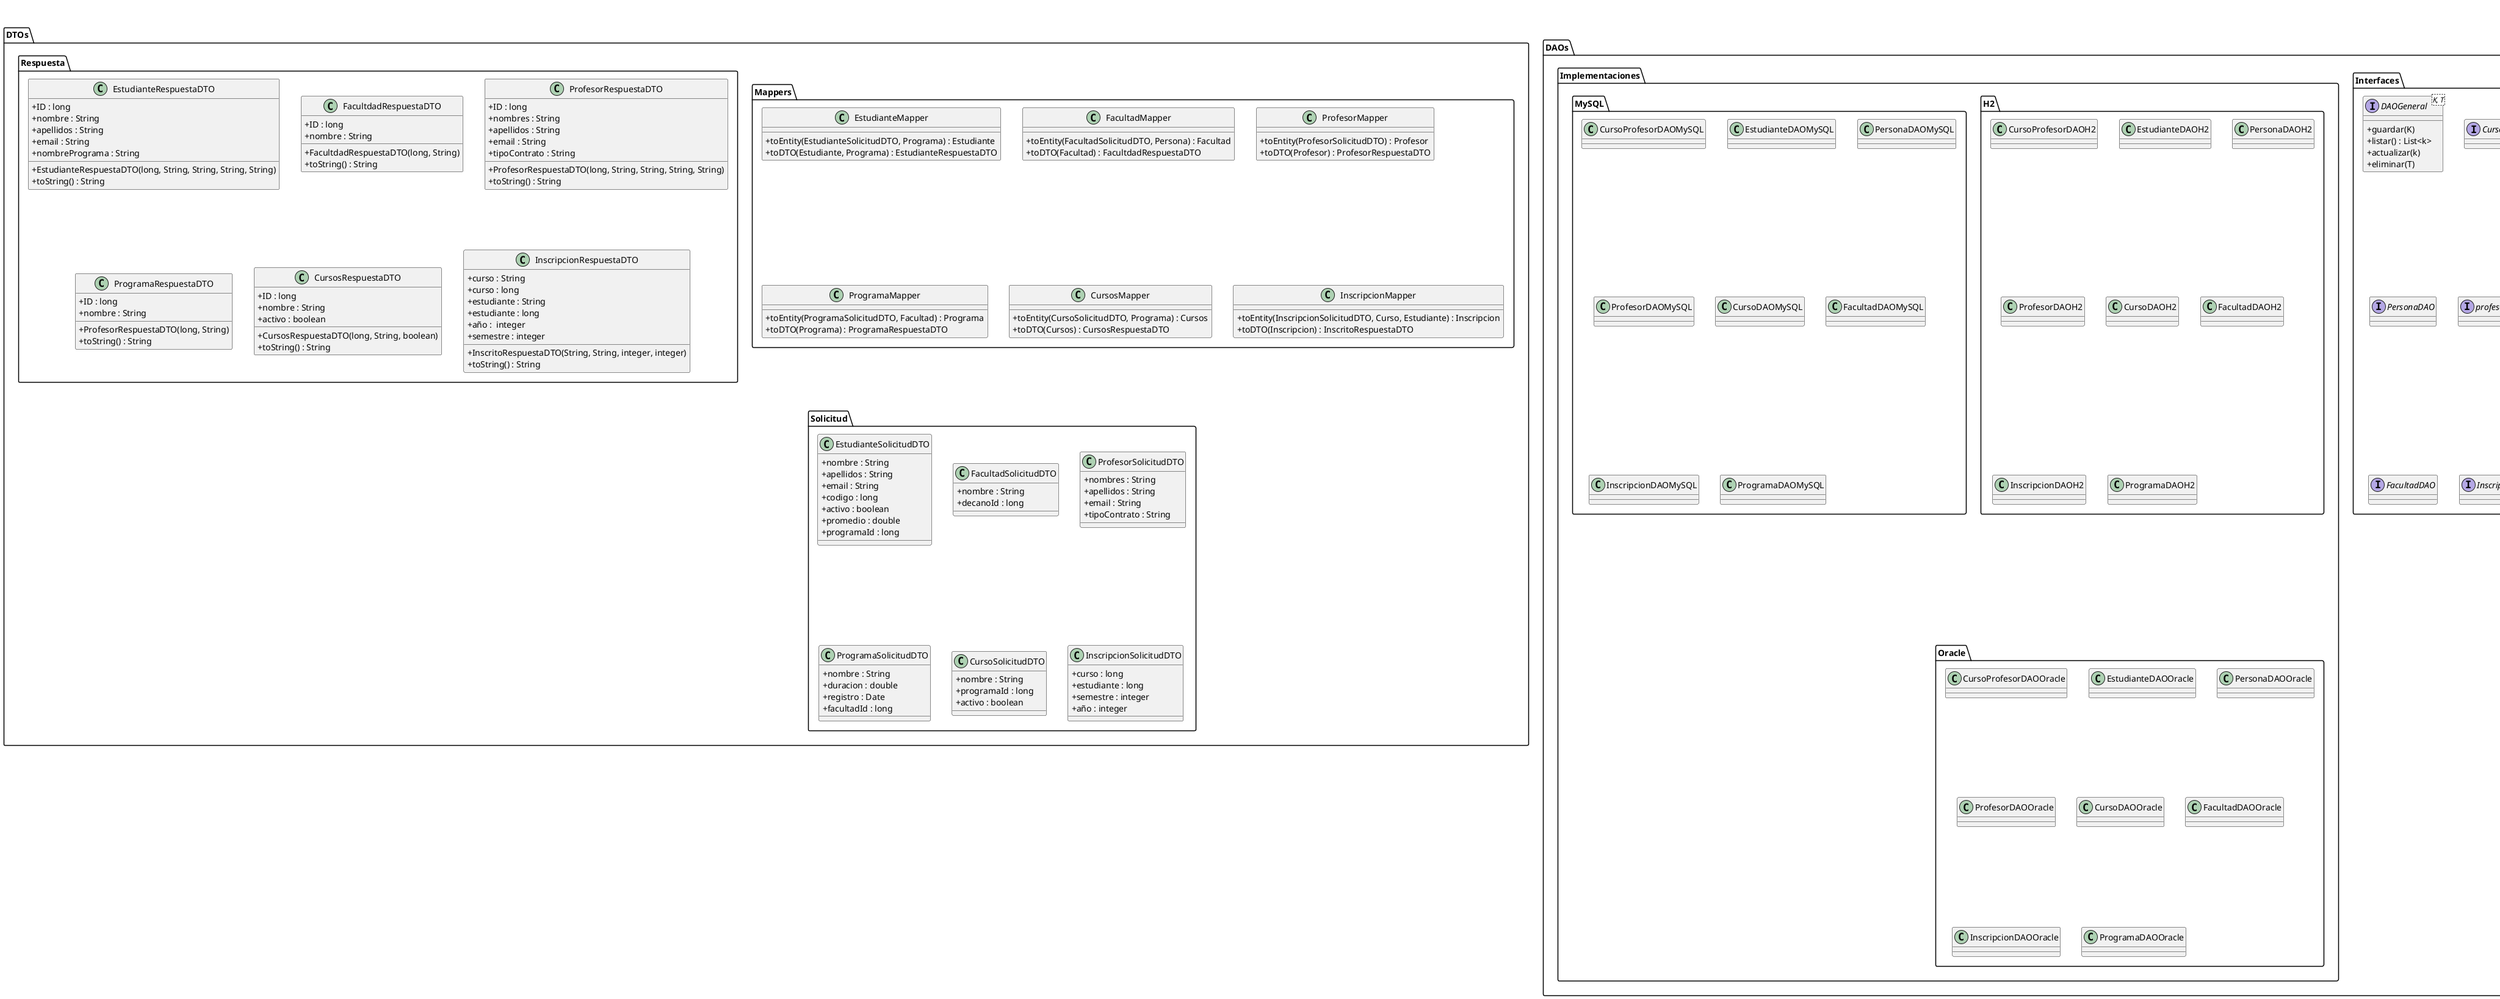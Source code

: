 @startuml DiagrmaDeClases
skinparam packageStyle rectangle
skinparam classAttributeIconSize 0

package Modelos <<folder>>{
    class Persona #Green {
        -ID: Double
        -nombres: String
        -apellidos: String
        -email: String
        +toString(): String
    }

    class Estudiante #Green{
        -código: Double
        -programa: Programa
        -activo: Boolean
        -promedio: Double
        +toString(): String
    }

    class Profesor #Green {
        -TipoContrato: String
        +toString(): String
    }

    class Facultad #Green{
        -ID: Double
        -nombre: String
        -decano: Persona
        +toString(): String
    }

    class Programa #Green {
        -ID: Double
        -nombre: String
        -duracion: Double
        -registro: Date
        -facultad: Facultad
        +toString(): String
    }

    class Curso #Green{
        -ID: Integer
        -nombre: String
        -programa: Programa
        -activo: Boolean
        +toString(): String
    }

    class Inscripción #Green{
        -curso: Curso
        -año: Integer
        -semestre: Integer
        -estudiante: Estudiante
        +toString(): String
    }

    class CursoProfesor #Green{
        -profesor: Profesor
        -año: Integer
        -semestre: Integer
        -curso: Curso
        +toString(): String
    }
}

package Servicio <<folder>>{
    class InscripcionesPersonas {
        -listado: Persona[...]
        +inscribir(Persona)
        +eliminar(Persona)
        +actualizar(Persona)
        +guardarInformación(Persona)
        +cargarDatos()
    }

    interface Servicios {
        +imprimirPosición(posicion): String
        +cantidadActual(): Integer
        +imprimirListado(): List<String>
    }

    class CursosInscritos {
        -listado: Inscripción[...]
        +inscribirCurso(Inscripción)
        +eliminar(Inscripción)
        +actualizar(Inscripción)
        +guardarInformación(Inscripción)
        +toString(): String
        +cargarDatos()
    }

    class CursosProfesores {
        -listado : CursoProfesor[...]
        +inscribir(CursoProfesor)
        +guardarInformación(CursoProfesor)
        +toString(): String
        +cargarDatos()
    }
}

package DTOs <<folder>>{
    package Mappers <<folder>>{
        class EstudianteMapper {
            +toEntity(EstudianteSolicitudDTO, Programa) : Estudiante
            +toDTO(Estudiante, Programa) : EstudianteRespuestaDTO
        }

        class FacultadMapper {
            +toEntity(FacultadSolicitudDTO, Persona) : Facultad
            +toDTO(Facultad) : FacultdadRespuestaDTO 
        }

        class ProfesorMapper {
            +toEntity(ProfesorSolicitudDTO) : Profesor
            +toDTO(Profesor) : ProfesorRespuestaDTO
        }

        class ProgramaMapper {
            +toEntity(ProgramaSolicitudDTO, Facultad) : Programa
            +toDTO(Programa) : ProgramaRespuestaDTO
        }

        class CursosMapper {
            +toEntity(CursoSolicitudDTO, Programa) : Cursos
            +toDTO(Cursos) : CursosRespuestaDTO
        }

        class InscripcionMapper{
            +toEntity(InscripcionSolicitudDTO, Curso, Estudiante) : Inscripcion
            +toDTO(Inscripcion) : InscritoRespuestaDTO
        }
    }

    package Respuesta <<folder>>{
        class EstudianteRespuestaDTO {
            +ID : long
            +nombre : String
            +apellidos : String
            +email : String
            +nombrePrograma : String
            +EstudianteRespuestaDTO(long, String, String, String, String)
            +toString() : String
        }

        class FacultdadRespuestaDTO {
            +ID : long
            +nombre : String
            +FacultdadRespuestaDTO(long, String)
            +toString() : String
        }

        class ProfesorRespuestaDTO {
            +ID : long
            +nombres : String
            +apellidos : String
            +email : String
            +tipoContrato : String
            +ProfesorRespuestaDTO(long, String, String, String, String)
            +toString() : String
        }

        class ProgramaRespuestaDTO {
            +ID : long
            +nombre : String
            +ProfesorRespuestaDTO(long, String)
            +toString() : String
        }

        class CursosRespuestaDTO {
            +ID : long
            +nombre : String
            +activo : boolean
            +CursosRespuestaDTO(long, String, boolean)
            +toString() : String
        }

        class InscripcionRespuestaDTO{
            +curso : String
            +curso : long
            +estudiante : String
            +estudiante : long
            +año :  integer
            +semestre : integer
            +InscritoRespuestaDTO(String, String, integer, integer)
            +toString() : String
        }
    }

    package Solicitud <<folder>>{
        class EstudianteSolicitudDTO {
            +nombre : String
            +apellidos : String
            +email : String
            +codigo : long
            +activo : boolean
            +promedio : double
            +programaId : long
        }

        class FacultadSolicitudDTO {
            +nombre : String
            +decanoId : long
        }

        class ProfesorSolicitudDTO {
            +nombres : String
            +apellidos : String
            +email : String
            +tipoContrato : String
        }

        class ProgramaSolicitudDTO {
            +nombre : String
            +duracion : double
            +registro : Date
            +facultadId : long
        }

        class CursoSolicitudDTO {
            +nombre : String
            +programaId : long
            +activo : boolean
        }

        class InscripcionSolicitudDTO{
            +curso : long
            +estudiante : long
            +semestre : integer
            +año : integer
        }
    }
}

package DAOs <<folder>>{

    package Interfaces <<folder>>{

        interface DAOGeneral<K, T>{
            +guardar(K)
            +listar() : List<k>
            +actualizar(k)
            +eliminar(T)
        }

        interface CursoProfesorDAO{
        }

        interface EstudianteDAO{
        }

        interface PersonaDAO{
        }

        interface profesorDAO{
        }

        interface CursoDAO{
        }

        interface FacultadDAO{
        }

        interface InscripcionDAO{
        }

        interface ProgramaDAO{
        }
    }

    package Implementaciones <<folder>>{

        package H2 <<folder>>{

            class CursoProfesorDAOH2{
            }

            class EstudianteDAOH2{
            }

            class PersonaDAOH2{
            }
            
            class ProfesorDAOH2{
            }

            class CursoDAOH2{
            }

            class FacultadDAOH2{
            }

            class InscripcionDAOH2{
            }

            class ProgramaDAOH2{
            }

        }

        package MySQL <<folder>>{

            class CursoProfesorDAOMySQL{
            }

            class EstudianteDAOMySQL{
            }

            class PersonaDAOMySQL{
            }

            class ProfesorDAOMySQL{
            }

            class CursoDAOMySQL{
            }

            class FacultadDAOMySQL{
            }

            class InscripcionDAOMySQL{
            }

            class ProgramaDAOMySQL{
            }
        }

        package Oracle <<folder>>{

            class CursoProfesorDAOOracle{
            }

            class EstudianteDAOOracle{
            }

            class PersonaDAOOracle{
            }

            class ProfesorDAOOracle{
            }

            class CursoDAOOracle{
            }
            
            class FacultadDAOOracle{
            }

            class InscripcionDAOOracle{
            }

            class ProgramaDAOOracle{
            }
        }
    }
} 

package Controladores <<folder>>{

    class EstudianteControlador{
        -estudianteDAO : EstudianteDAO
        -programaDAO : ProgramaDAO
        -estudianteMapper : EstudianteMapper
        +crearEstudiante(EstudianteSolicitudDTO) : String
        +listarEstudiantes() : List<EstudianteRespuestaDTO>
        +actualizarEstudiante(long, EstudianteSolicitudDTO) : String
        +eliminarEstudiante(long) : String    
    }

    class FacultadControlador{
        -facultadDAO : FacultadDAO
        -personaDAO : PersonaDAO
        -facultadMapper : FacultadMapper
        +crearFacultad(FacultadSolicitudDTO) : String
        +listarFacultades() : List<FacultadRespuestaDTO>
        +actualizarFacultad(long, FacultadSolicitudDTO) : String
        +eliminarFacultad(long) : String
    }

    class ProfesorControlador{
        -profesorDAO : ProfesorDAO
        -profesorMapper : ProfesorMapper
        +crearProfesor(ProfesorSolicitudDTO) : String
        +listarProfesores() : List<ProfesorRespuestaDTO>
        +actualizarProfesor(long, ProfesorSolicitudDTO) : String
        +eliminarProfesor(long) : String
    }

    class ProgramaControlador{
        -programaDAO : ProgramaDAO
        -facultadDAO : FacultadDAO
        -programaMapper : ProgramaMapper
        +crearPrograma(ProgramaSolicitudDTO) : String
        +listarProgramas() : List<ProgramaRespuestaDTO>
        +actualizarPrograma(long, ProgramaSolicitudDTO) : String
        +eliminarPrograma(long) : String
    }

    class CursoControlador{
        -cursoDAO : CursoDAO
        -programaDAO : ProgramaDAO
        -cursoMapper : CursosMapper
        +crearCurso(CursoSolicitudDTO) : String
        +listarCursos() : List<CursosRespuestaDTO>
        +actualizarCurso(long, CursoSolicitudDTO) : String
        +eliminarCurso(long) : String
    }

    class InscripcionControlador{
        
    }

}

package Utils <<folder>>{

    package DB <<folder>>{

        class ConexionDB{
            +DB()
            +crearConexion(String) : DataSource
            -crearConexionH2()
            -crearConexionMySQL()
            -crearConexionOracol()
        }
    }

    package Config <<folder>>{
        class AppConfig{
            -vendor : String
            -uiMode : String
            +AppConfig(String, String)
            -crearDataSource() : DataSource
            -crearFabricaDAO() : FabricaDAO
            -crearFabricaControladores() : FabricaControladores
            +buildMenu() : MenuView
        }
    }
}

package Fabricas <<folder>>{

    package FabricaInterna <<folder>>{
        
        abstract FabricaDAO{
            #dataSource : DataSource
            #FabricaDAO(DataSource)
            +{abstract} crearProfesorDAO()
            +{abstract} crearEstudianteDAO()
            +{abstract} crearCursoProfesorDAO()
            +{abstract} crearCursoDAO()
            +{abstract} crearPersonaDAO()
            +{abstract} crearFacultdadDAO()
            +{abstract} crearInscripcionDAO()
            +{abstract} crearProgramaDAO()
            +{Static} of(String, DataSource) : FabricaDAO
        }

        class FabricaDAOH2{
            +FabricaDAOH2(DataSource)
        }

        class FabricaDAOMySQL{
            +FabricaDAOMySQL(DataSource)
        }

        class FabricaDAOOracol{
            +FabricaDAOOracol(DataSource)
        }

        class FabricaControladores{
            +DAOConfig : FabricaDAO
            +FabricaControlladores(FabricaDAO)
            +crearEstudianteControlador() : EstudianteControlador
            +crearFacultadControlador() : FacultadControlador
            +crearProfesorControlador() : ProfesorControlador
            +crearProgramaControlador() : ProgramaControlador
            +crearCursoControlador() : CursoControlador
        }
    }
    
}


' Relaciones
Estudiante --|> Persona
Profesor --|> Persona
Facultad *-- Persona : "decano"
InscripcionesPersonas *-- Persona
Inscripción *-- Estudiante
Estudiante *-- Programa
Programa *-- Facultad
Curso *-- Programa
Inscripción *-- Curso
CursoProfesor *-- Curso
CursoProfesor *-- Profesor
CursosProfesores *-- CursoProfesor
CursosInscritos *-- Inscripción
CursosInscritos ..|> Servicios
CursosProfesores ..|> Servicios
@enduml